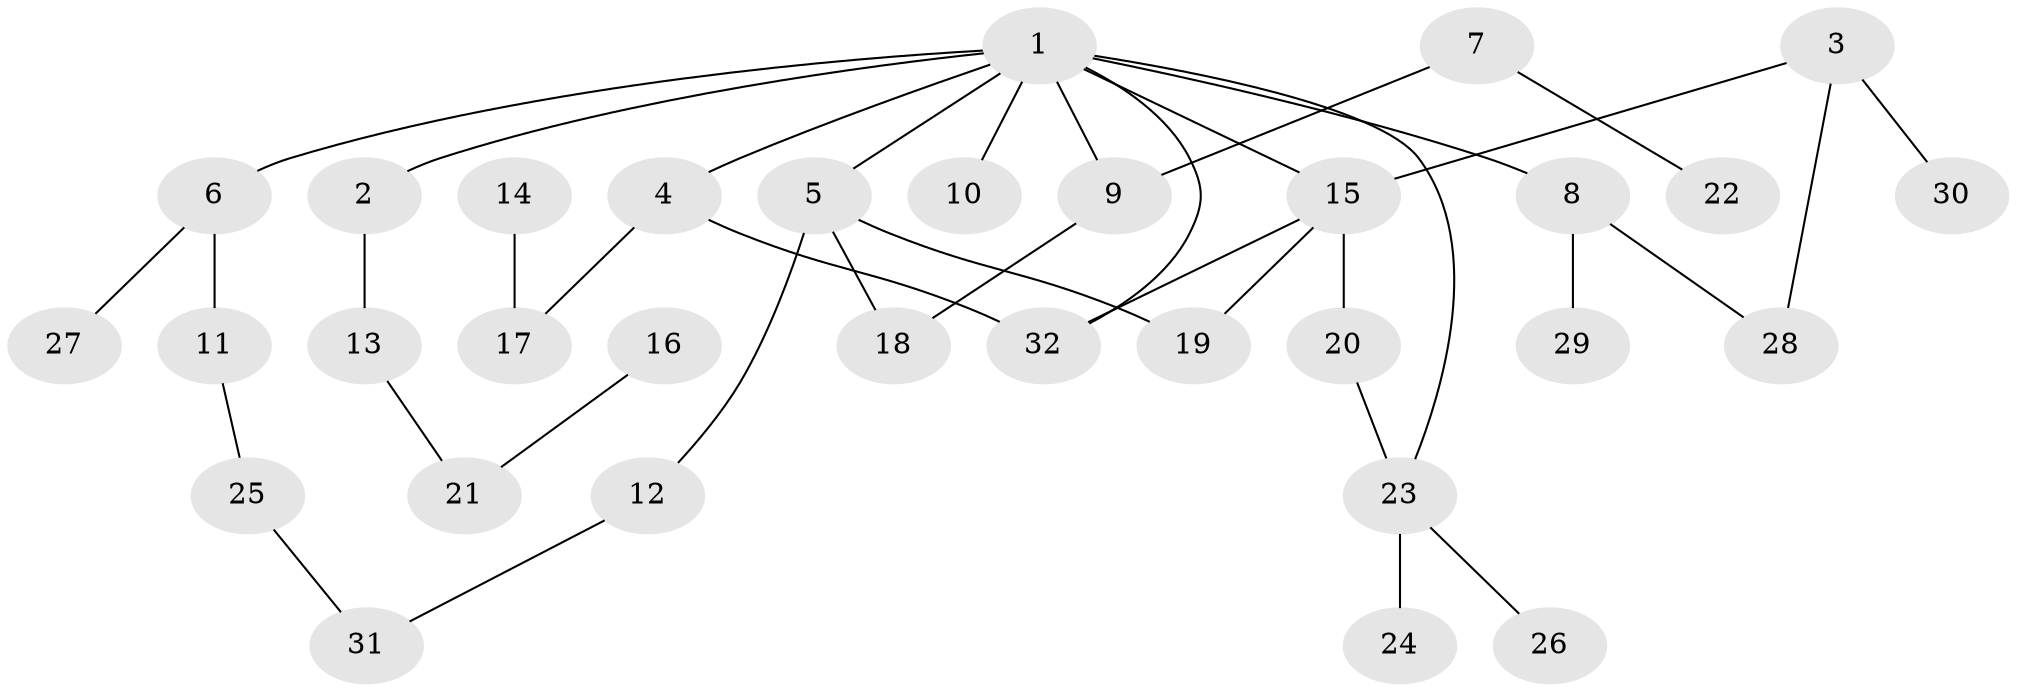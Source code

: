 // original degree distribution, {5: 0.046875, 7: 0.015625, 2: 0.359375, 3: 0.203125, 1: 0.328125, 6: 0.015625, 4: 0.03125}
// Generated by graph-tools (version 1.1) at 2025/01/03/09/25 03:01:09]
// undirected, 32 vertices, 38 edges
graph export_dot {
graph [start="1"]
  node [color=gray90,style=filled];
  1;
  2;
  3;
  4;
  5;
  6;
  7;
  8;
  9;
  10;
  11;
  12;
  13;
  14;
  15;
  16;
  17;
  18;
  19;
  20;
  21;
  22;
  23;
  24;
  25;
  26;
  27;
  28;
  29;
  30;
  31;
  32;
  1 -- 2 [weight=1.0];
  1 -- 4 [weight=1.0];
  1 -- 5 [weight=1.0];
  1 -- 6 [weight=1.0];
  1 -- 8 [weight=1.0];
  1 -- 9 [weight=1.0];
  1 -- 10 [weight=1.0];
  1 -- 15 [weight=1.0];
  1 -- 23 [weight=1.0];
  1 -- 32 [weight=1.0];
  2 -- 13 [weight=1.0];
  3 -- 15 [weight=1.0];
  3 -- 28 [weight=1.0];
  3 -- 30 [weight=1.0];
  4 -- 17 [weight=1.0];
  4 -- 32 [weight=1.0];
  5 -- 12 [weight=1.0];
  5 -- 18 [weight=1.0];
  5 -- 19 [weight=1.0];
  6 -- 11 [weight=1.0];
  6 -- 27 [weight=1.0];
  7 -- 9 [weight=1.0];
  7 -- 22 [weight=1.0];
  8 -- 28 [weight=1.0];
  8 -- 29 [weight=1.0];
  9 -- 18 [weight=1.0];
  11 -- 25 [weight=1.0];
  12 -- 31 [weight=1.0];
  13 -- 21 [weight=1.0];
  14 -- 17 [weight=1.0];
  15 -- 19 [weight=1.0];
  15 -- 20 [weight=1.0];
  15 -- 32 [weight=1.0];
  16 -- 21 [weight=1.0];
  20 -- 23 [weight=1.0];
  23 -- 24 [weight=2.0];
  23 -- 26 [weight=1.0];
  25 -- 31 [weight=1.0];
}
